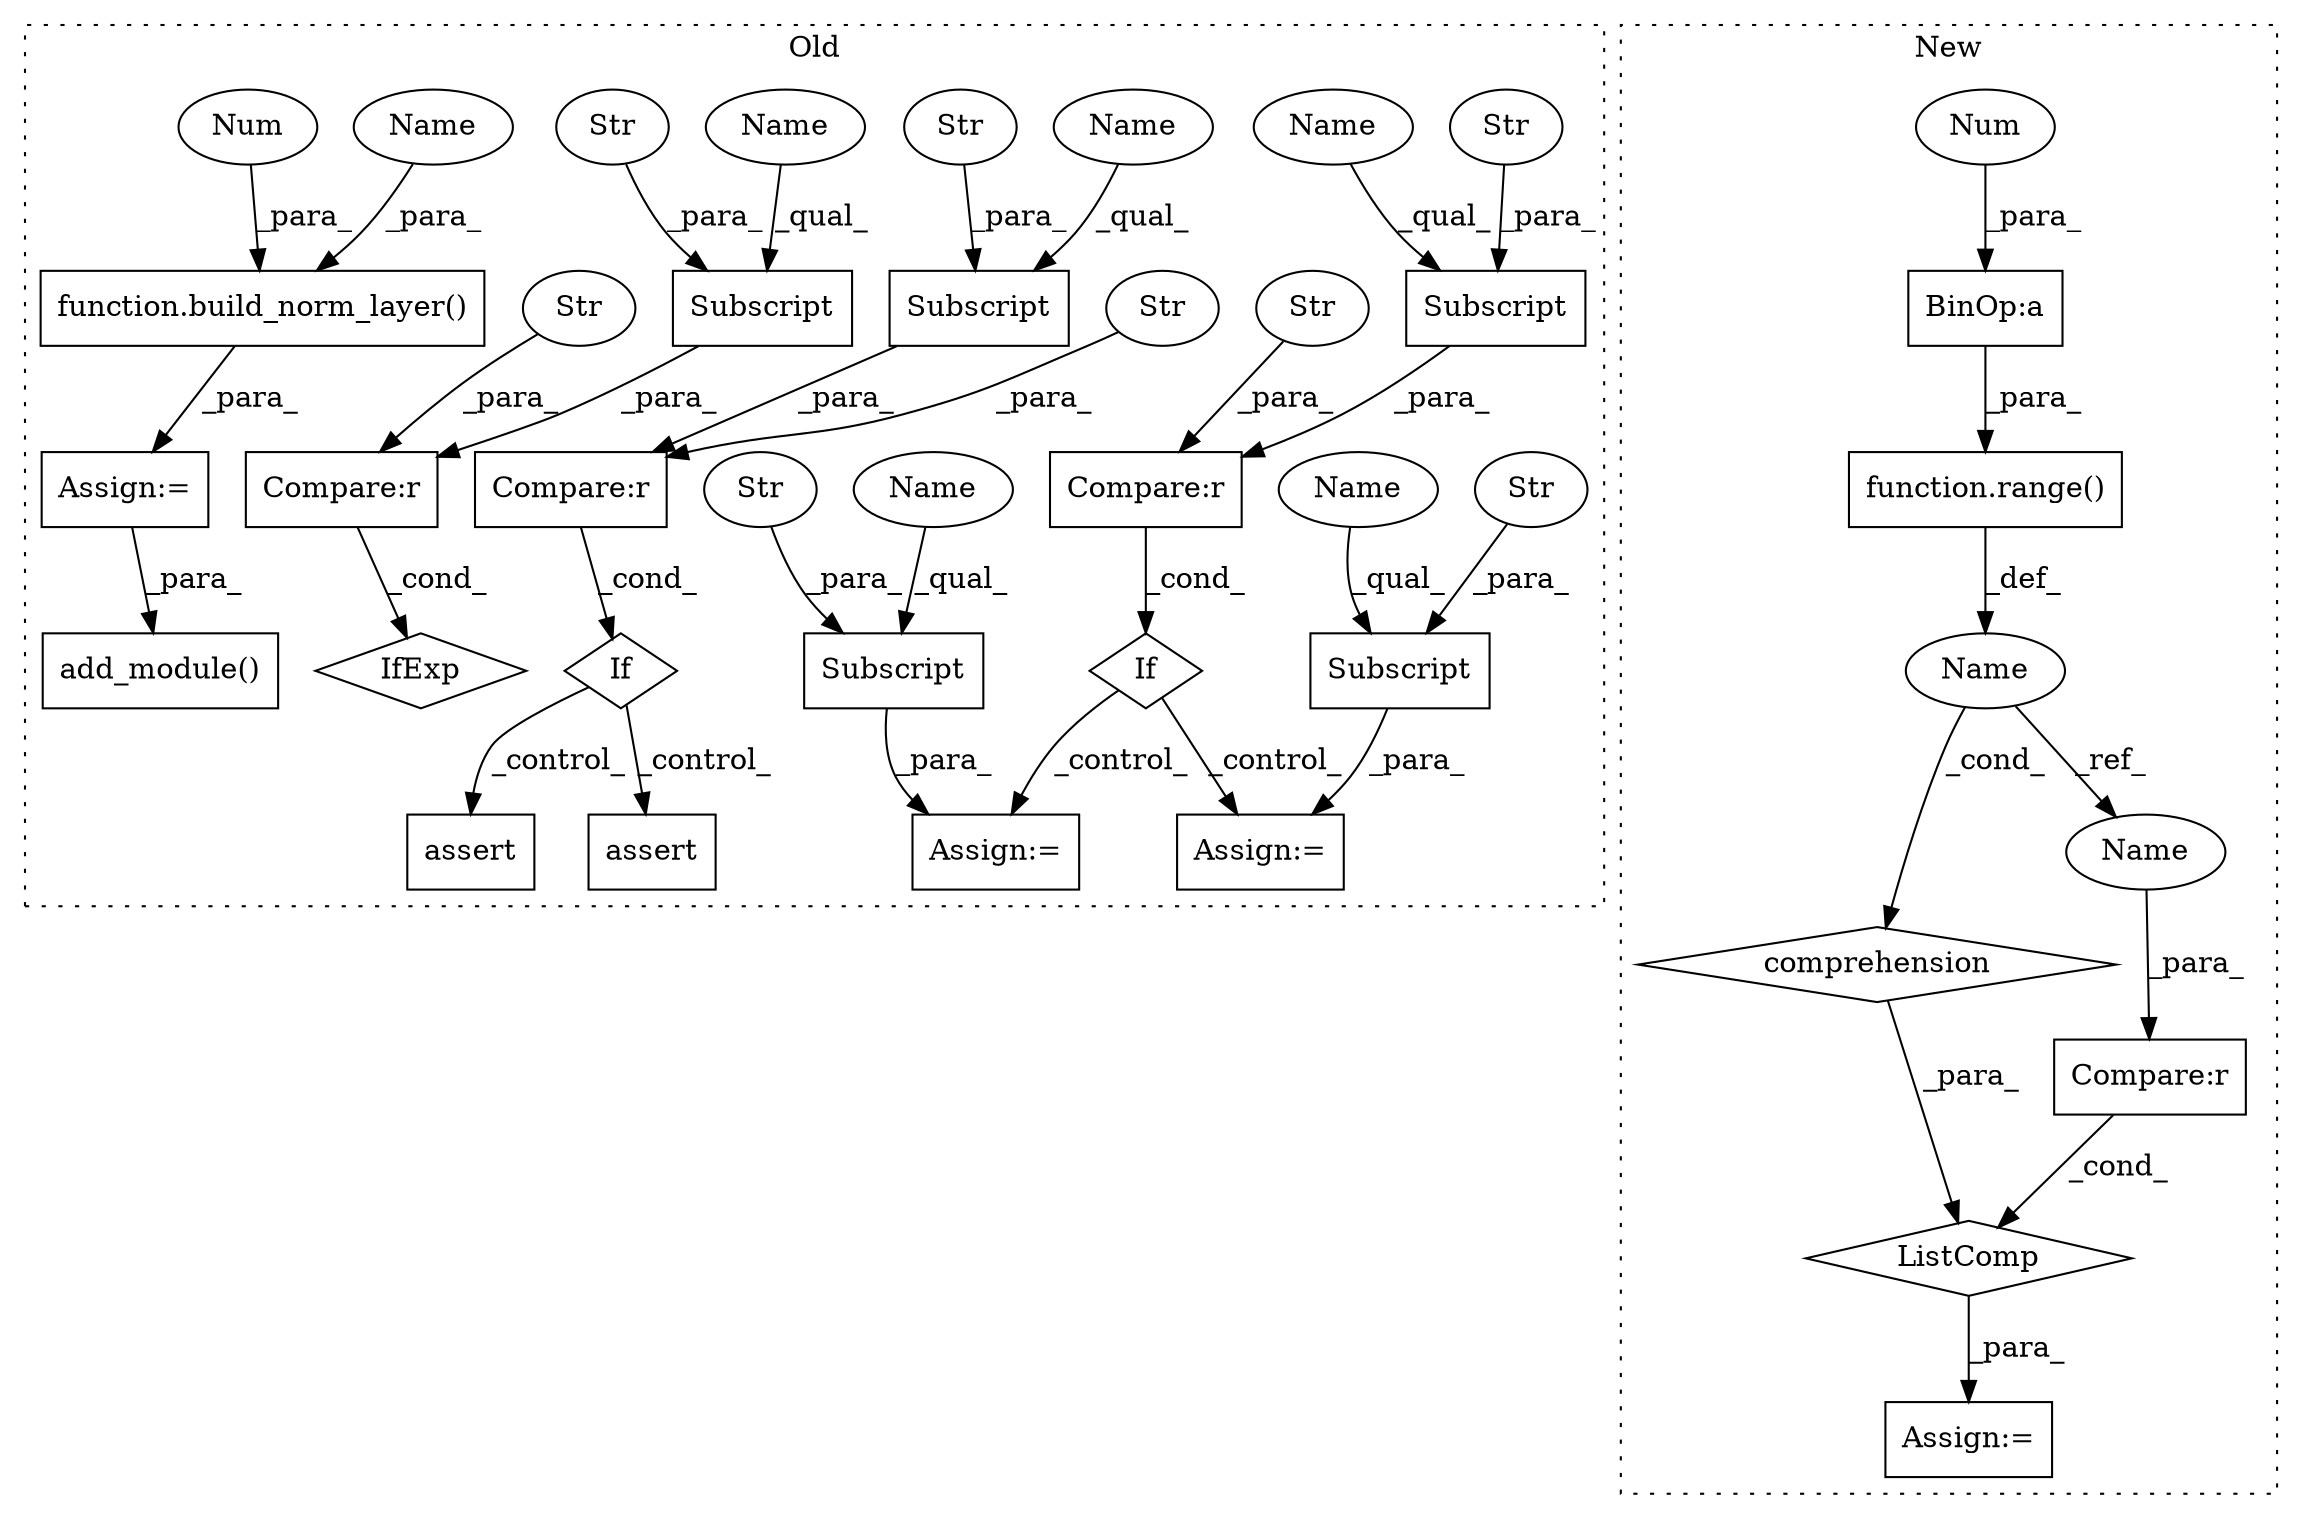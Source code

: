 digraph G {
subgraph cluster0 {
1 [label="add_module()" a="75" s="9035,9081" l="16,1" shape="box"];
9 [label="function.build_norm_layer()" a="75" s="8919,8949" l="17,1" shape="box"];
10 [label="Subscript" a="63" s="8494,0" l="17,0" shape="box"];
11 [label="Str" a="66" s="8504" l="6" shape="ellipse"];
12 [label="Subscript" a="63" s="8990,0" l="17,0" shape="box"];
13 [label="Compare:r" a="40" s="8494" l="25" shape="box"];
14 [label="If" a="96" s="8491,8519" l="3,14" shape="diamond"];
15 [label="Str" a="66" s="9000" l="6" shape="ellipse"];
16 [label="Subscript" a="63" s="8300,0" l="17,0" shape="box"];
17 [label="Str" a="66" s="8310" l="6" shape="ellipse"];
18 [label="Str" a="66" s="8515" l="4" shape="ellipse"];
19 [label="Subscript" a="63" s="8598,0" l="22,0" shape="box"];
20 [label="Str" a="66" s="8608" l="11" shape="ellipse"];
21 [label="Compare:r" a="40" s="8300" l="25" shape="box"];
22 [label="If" a="96" s="8297,8325" l="3,14" shape="diamond"];
23 [label="Subscript" a="63" s="8548,0" l="20,0" shape="box"];
24 [label="Str" a="66" s="8321" l="4" shape="ellipse"];
25 [label="Str" a="66" s="8558" l="9" shape="ellipse"];
26 [label="Compare:r" a="40" s="8990" l="25" shape="box"];
27 [label="Str" a="66" s="9011" l="4" shape="ellipse"];
28 [label="IfExp" a="51" s="8986,9015" l="4,6" shape="diamond"];
29 [label="assert" a="65" s="8398" l="7" shape="box"];
31 [label="Num" a="76" s="8947" l="2" shape="ellipse"];
32 [label="assert" a="65" s="8339" l="7" shape="box"];
33 [label="Assign:=" a="68" s="8916" l="3" shape="box"];
34 [label="Assign:=" a="68" s="8545" l="3" shape="box"];
35 [label="Assign:=" a="68" s="8595" l="3" shape="box"];
36 [label="Name" a="87" s="8494" l="9" shape="ellipse"];
37 [label="Name" a="87" s="8300" l="9" shape="ellipse"];
38 [label="Name" a="87" s="8548" l="9" shape="ellipse"];
39 [label="Name" a="87" s="8936" l="9" shape="ellipse"];
40 [label="Name" a="87" s="8990" l="9" shape="ellipse"];
41 [label="Name" a="87" s="8598" l="9" shape="ellipse"];
label = "Old";
style="dotted";
}
subgraph cluster1 {
2 [label="ListComp" a="106" s="8458" l="51" shape="diamond"];
3 [label="comprehension" a="45" s="8478" l="3" shape="diamond"];
4 [label="Assign:=" a="68" s="8455" l="3" shape="box"];
5 [label="function.range()" a="75" s="8487,8507" l="6,1" shape="box"];
6 [label="BinOp:a" a="82" s="8503" l="3" shape="box"];
7 [label="Compare:r" a="40" s="8459" l="18" shape="box"];
8 [label="Name" a="87" s="8482" l="1" shape="ellipse"];
30 [label="Num" a="76" s="8506" l="1" shape="ellipse"];
42 [label="Name" a="87" s="8459" l="1" shape="ellipse"];
label = "New";
style="dotted";
}
2 -> 4 [label="_para_"];
3 -> 2 [label="_para_"];
5 -> 8 [label="_def_"];
6 -> 5 [label="_para_"];
7 -> 2 [label="_cond_"];
8 -> 3 [label="_cond_"];
8 -> 42 [label="_ref_"];
9 -> 33 [label="_para_"];
10 -> 13 [label="_para_"];
11 -> 10 [label="_para_"];
12 -> 26 [label="_para_"];
13 -> 14 [label="_cond_"];
14 -> 35 [label="_control_"];
14 -> 34 [label="_control_"];
15 -> 12 [label="_para_"];
16 -> 21 [label="_para_"];
17 -> 16 [label="_para_"];
18 -> 13 [label="_para_"];
19 -> 35 [label="_para_"];
20 -> 19 [label="_para_"];
21 -> 22 [label="_cond_"];
22 -> 32 [label="_control_"];
22 -> 29 [label="_control_"];
23 -> 34 [label="_para_"];
24 -> 21 [label="_para_"];
25 -> 23 [label="_para_"];
26 -> 28 [label="_cond_"];
27 -> 26 [label="_para_"];
30 -> 6 [label="_para_"];
31 -> 9 [label="_para_"];
33 -> 1 [label="_para_"];
36 -> 10 [label="_qual_"];
37 -> 16 [label="_qual_"];
38 -> 23 [label="_qual_"];
39 -> 9 [label="_para_"];
40 -> 12 [label="_qual_"];
41 -> 19 [label="_qual_"];
42 -> 7 [label="_para_"];
}